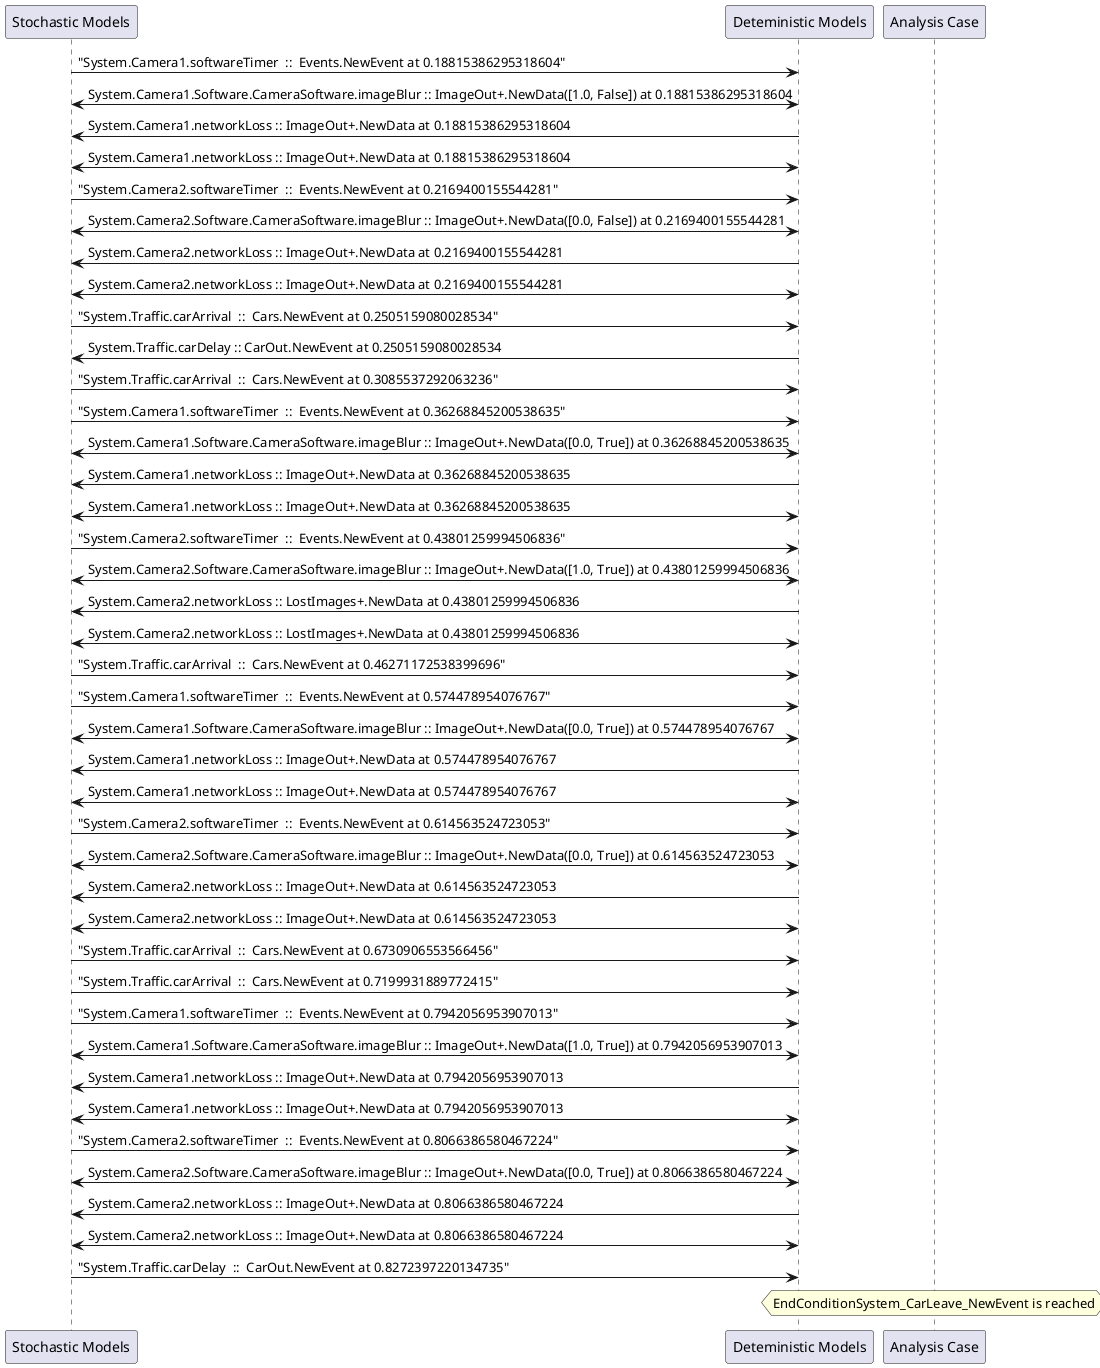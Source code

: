 
	@startuml
	participant "Stochastic Models" as stochmodel
	participant "Deteministic Models" as detmodel
	participant "Analysis Case" as analysis
	{7234_stop} stochmodel -> detmodel : "System.Camera1.softwareTimer  ::  Events.NewEvent at 0.18815386295318604"
detmodel <-> stochmodel : System.Camera1.Software.CameraSoftware.imageBlur :: ImageOut+.NewData([1.0, False]) at 0.18815386295318604
detmodel -> stochmodel : System.Camera1.networkLoss :: ImageOut+.NewData at 0.18815386295318604
detmodel <-> stochmodel : System.Camera1.networkLoss :: ImageOut+.NewData at 0.18815386295318604
{7249_stop} stochmodel -> detmodel : "System.Camera2.softwareTimer  ::  Events.NewEvent at 0.2169400155544281"
detmodel <-> stochmodel : System.Camera2.Software.CameraSoftware.imageBlur :: ImageOut+.NewData([0.0, False]) at 0.2169400155544281
detmodel -> stochmodel : System.Camera2.networkLoss :: ImageOut+.NewData at 0.2169400155544281
detmodel <-> stochmodel : System.Camera2.networkLoss :: ImageOut+.NewData at 0.2169400155544281
{7264_stop} stochmodel -> detmodel : "System.Traffic.carArrival  ::  Cars.NewEvent at 0.2505159080028534"
{7278_start} detmodel -> stochmodel : System.Traffic.carDelay :: CarOut.NewEvent at 0.2505159080028534
{7265_stop} stochmodel -> detmodel : "System.Traffic.carArrival  ::  Cars.NewEvent at 0.3085537292063236"
{7235_stop} stochmodel -> detmodel : "System.Camera1.softwareTimer  ::  Events.NewEvent at 0.36268845200538635"
detmodel <-> stochmodel : System.Camera1.Software.CameraSoftware.imageBlur :: ImageOut+.NewData([0.0, True]) at 0.36268845200538635
detmodel -> stochmodel : System.Camera1.networkLoss :: ImageOut+.NewData at 0.36268845200538635
detmodel <-> stochmodel : System.Camera1.networkLoss :: ImageOut+.NewData at 0.36268845200538635
{7250_stop} stochmodel -> detmodel : "System.Camera2.softwareTimer  ::  Events.NewEvent at 0.43801259994506836"
detmodel <-> stochmodel : System.Camera2.Software.CameraSoftware.imageBlur :: ImageOut+.NewData([1.0, True]) at 0.43801259994506836
detmodel -> stochmodel : System.Camera2.networkLoss :: LostImages+.NewData at 0.43801259994506836
detmodel <-> stochmodel : System.Camera2.networkLoss :: LostImages+.NewData at 0.43801259994506836
{7266_stop} stochmodel -> detmodel : "System.Traffic.carArrival  ::  Cars.NewEvent at 0.46271172538399696"
{7236_stop} stochmodel -> detmodel : "System.Camera1.softwareTimer  ::  Events.NewEvent at 0.574478954076767"
detmodel <-> stochmodel : System.Camera1.Software.CameraSoftware.imageBlur :: ImageOut+.NewData([0.0, True]) at 0.574478954076767
detmodel -> stochmodel : System.Camera1.networkLoss :: ImageOut+.NewData at 0.574478954076767
detmodel <-> stochmodel : System.Camera1.networkLoss :: ImageOut+.NewData at 0.574478954076767
{7251_stop} stochmodel -> detmodel : "System.Camera2.softwareTimer  ::  Events.NewEvent at 0.614563524723053"
detmodel <-> stochmodel : System.Camera2.Software.CameraSoftware.imageBlur :: ImageOut+.NewData([0.0, True]) at 0.614563524723053
detmodel -> stochmodel : System.Camera2.networkLoss :: ImageOut+.NewData at 0.614563524723053
detmodel <-> stochmodel : System.Camera2.networkLoss :: ImageOut+.NewData at 0.614563524723053
{7267_stop} stochmodel -> detmodel : "System.Traffic.carArrival  ::  Cars.NewEvent at 0.6730906553566456"
{7268_stop} stochmodel -> detmodel : "System.Traffic.carArrival  ::  Cars.NewEvent at 0.7199931889772415"
{7237_stop} stochmodel -> detmodel : "System.Camera1.softwareTimer  ::  Events.NewEvent at 0.7942056953907013"
detmodel <-> stochmodel : System.Camera1.Software.CameraSoftware.imageBlur :: ImageOut+.NewData([1.0, True]) at 0.7942056953907013
detmodel -> stochmodel : System.Camera1.networkLoss :: ImageOut+.NewData at 0.7942056953907013
detmodel <-> stochmodel : System.Camera1.networkLoss :: ImageOut+.NewData at 0.7942056953907013
{7252_stop} stochmodel -> detmodel : "System.Camera2.softwareTimer  ::  Events.NewEvent at 0.8066386580467224"
detmodel <-> stochmodel : System.Camera2.Software.CameraSoftware.imageBlur :: ImageOut+.NewData([0.0, True]) at 0.8066386580467224
detmodel -> stochmodel : System.Camera2.networkLoss :: ImageOut+.NewData at 0.8066386580467224
detmodel <-> stochmodel : System.Camera2.networkLoss :: ImageOut+.NewData at 0.8066386580467224
{7278_stop} stochmodel -> detmodel : "System.Traffic.carDelay  ::  CarOut.NewEvent at 0.8272397220134735"
{7278_start} <-> {7278_stop} : delay
hnote over analysis 
EndConditionSystem_CarLeave_NewEvent is reached
endnote
@enduml